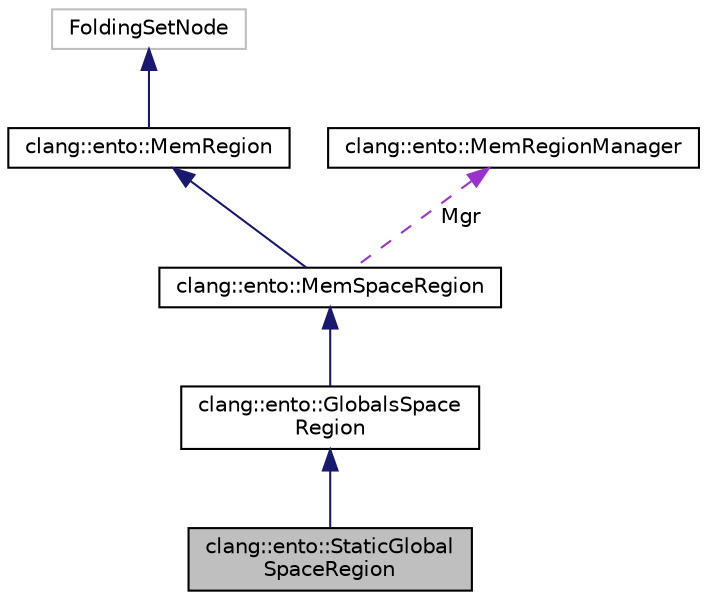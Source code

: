 digraph "clang::ento::StaticGlobalSpaceRegion"
{
 // LATEX_PDF_SIZE
  bgcolor="transparent";
  edge [fontname="Helvetica",fontsize="10",labelfontname="Helvetica",labelfontsize="10"];
  node [fontname="Helvetica",fontsize="10",shape=record];
  Node1 [label="clang::ento::StaticGlobal\lSpaceRegion",height=0.2,width=0.4,color="black", fillcolor="grey75", style="filled", fontcolor="black",tooltip="The region of the static variables within the current CodeTextRegion scope."];
  Node2 -> Node1 [dir="back",color="midnightblue",fontsize="10",style="solid",fontname="Helvetica"];
  Node2 [label="clang::ento::GlobalsSpace\lRegion",height=0.2,width=0.4,color="black",URL="$classclang_1_1ento_1_1GlobalsSpaceRegion.html",tooltip=" "];
  Node3 -> Node2 [dir="back",color="midnightblue",fontsize="10",style="solid",fontname="Helvetica"];
  Node3 [label="clang::ento::MemSpaceRegion",height=0.2,width=0.4,color="black",URL="$classclang_1_1ento_1_1MemSpaceRegion.html",tooltip="MemSpaceRegion - A memory region that represents a \"memory space\"; for example, the set of global var..."];
  Node4 -> Node3 [dir="back",color="midnightblue",fontsize="10",style="solid",fontname="Helvetica"];
  Node4 [label="clang::ento::MemRegion",height=0.2,width=0.4,color="black",URL="$classclang_1_1ento_1_1MemRegion.html",tooltip="MemRegion - The root abstract class for all memory regions."];
  Node5 -> Node4 [dir="back",color="midnightblue",fontsize="10",style="solid",fontname="Helvetica"];
  Node5 [label="FoldingSetNode",height=0.2,width=0.4,color="grey75",tooltip=" "];
  Node6 -> Node3 [dir="back",color="darkorchid3",fontsize="10",style="dashed",label=" Mgr" ,fontname="Helvetica"];
  Node6 [label="clang::ento::MemRegionManager",height=0.2,width=0.4,color="black",URL="$classclang_1_1ento_1_1MemRegionManager.html",tooltip=" "];
}
